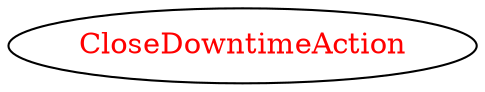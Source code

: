 digraph dependencyGraph {
 concentrate=true;
 ranksep="2.0";
 rankdir="LR"; 
 splines="ortho";
"CloseDowntimeAction" [fontcolor="red"];
}